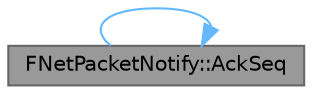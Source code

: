 digraph "FNetPacketNotify::AckSeq"
{
 // INTERACTIVE_SVG=YES
 // LATEX_PDF_SIZE
  bgcolor="transparent";
  edge [fontname=Helvetica,fontsize=10,labelfontname=Helvetica,labelfontsize=10];
  node [fontname=Helvetica,fontsize=10,shape=box,height=0.2,width=0.4];
  rankdir="LR";
  Node1 [id="Node000001",label="FNetPacketNotify::AckSeq",height=0.2,width=0.4,color="gray40", fillcolor="grey60", style="filled", fontcolor="black",tooltip="Mark Seq as received and update current InSeq, missing sequence numbers will be marked as lost."];
  Node1 -> Node1 [id="edge1_Node000001_Node000001",color="steelblue1",style="solid",tooltip=" "];
}
